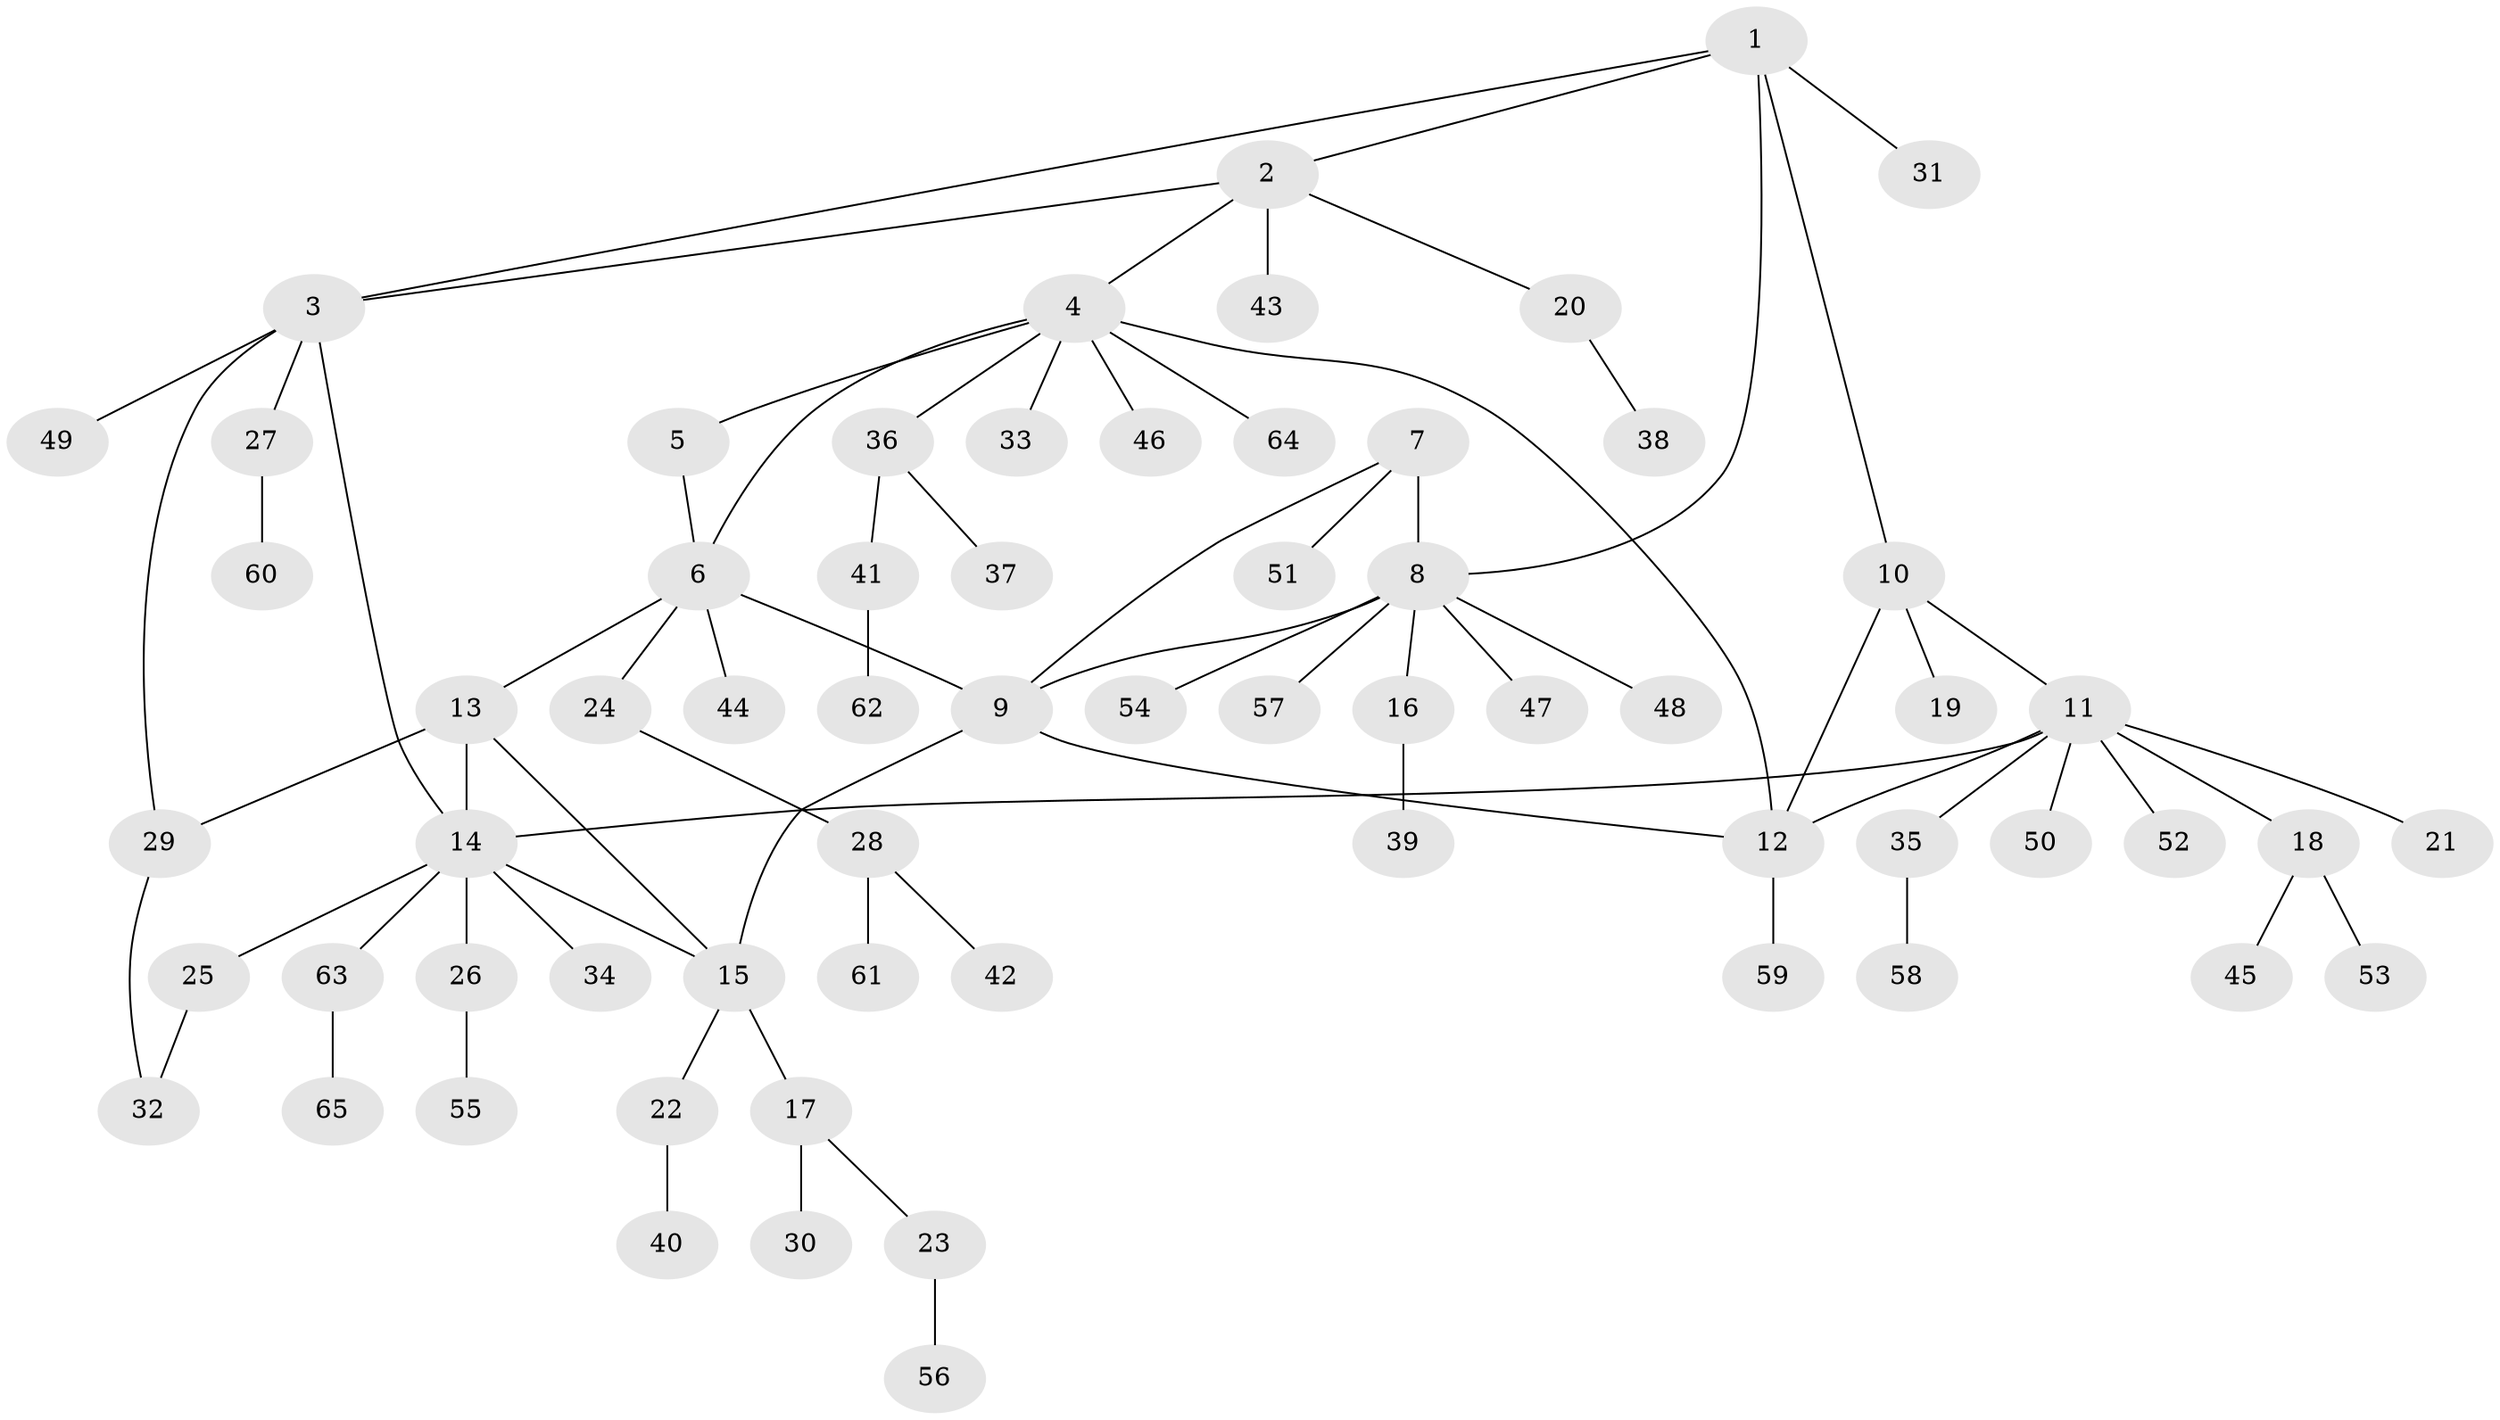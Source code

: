 // coarse degree distribution, {4: 0.045454545454545456, 10: 0.022727272727272728, 6: 0.06818181818181818, 5: 0.045454545454545456, 3: 0.09090909090909091, 7: 0.045454545454545456, 1: 0.5909090909090909, 2: 0.09090909090909091}
// Generated by graph-tools (version 1.1) at 2025/24/03/03/25 07:24:11]
// undirected, 65 vertices, 77 edges
graph export_dot {
graph [start="1"]
  node [color=gray90,style=filled];
  1;
  2;
  3;
  4;
  5;
  6;
  7;
  8;
  9;
  10;
  11;
  12;
  13;
  14;
  15;
  16;
  17;
  18;
  19;
  20;
  21;
  22;
  23;
  24;
  25;
  26;
  27;
  28;
  29;
  30;
  31;
  32;
  33;
  34;
  35;
  36;
  37;
  38;
  39;
  40;
  41;
  42;
  43;
  44;
  45;
  46;
  47;
  48;
  49;
  50;
  51;
  52;
  53;
  54;
  55;
  56;
  57;
  58;
  59;
  60;
  61;
  62;
  63;
  64;
  65;
  1 -- 2;
  1 -- 3;
  1 -- 8;
  1 -- 10;
  1 -- 31;
  2 -- 3;
  2 -- 4;
  2 -- 20;
  2 -- 43;
  3 -- 14;
  3 -- 27;
  3 -- 29;
  3 -- 49;
  4 -- 5;
  4 -- 6;
  4 -- 12;
  4 -- 33;
  4 -- 36;
  4 -- 46;
  4 -- 64;
  5 -- 6;
  6 -- 9;
  6 -- 13;
  6 -- 24;
  6 -- 44;
  7 -- 8;
  7 -- 9;
  7 -- 51;
  8 -- 9;
  8 -- 16;
  8 -- 47;
  8 -- 48;
  8 -- 54;
  8 -- 57;
  9 -- 12;
  9 -- 15;
  10 -- 11;
  10 -- 12;
  10 -- 19;
  11 -- 12;
  11 -- 14;
  11 -- 18;
  11 -- 21;
  11 -- 35;
  11 -- 50;
  11 -- 52;
  12 -- 59;
  13 -- 14;
  13 -- 15;
  13 -- 29;
  14 -- 15;
  14 -- 25;
  14 -- 26;
  14 -- 34;
  14 -- 63;
  15 -- 17;
  15 -- 22;
  16 -- 39;
  17 -- 23;
  17 -- 30;
  18 -- 45;
  18 -- 53;
  20 -- 38;
  22 -- 40;
  23 -- 56;
  24 -- 28;
  25 -- 32;
  26 -- 55;
  27 -- 60;
  28 -- 42;
  28 -- 61;
  29 -- 32;
  35 -- 58;
  36 -- 37;
  36 -- 41;
  41 -- 62;
  63 -- 65;
}
